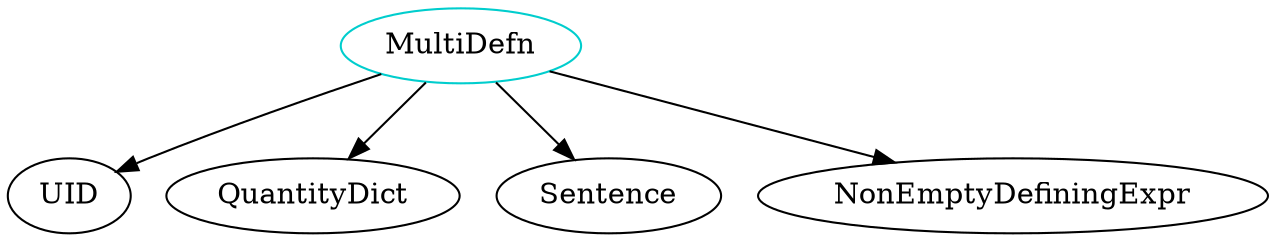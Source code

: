 digraph multidefn{
MultiDefn -> UID;
MultiDefn -> QuantityDict;
MultiDefn -> Sentence;
MultiDefn -> NonEmptyDefiningExpr;
MultiDefn	[shape=oval, color=cyan3, label="MultiDefn"];
}
